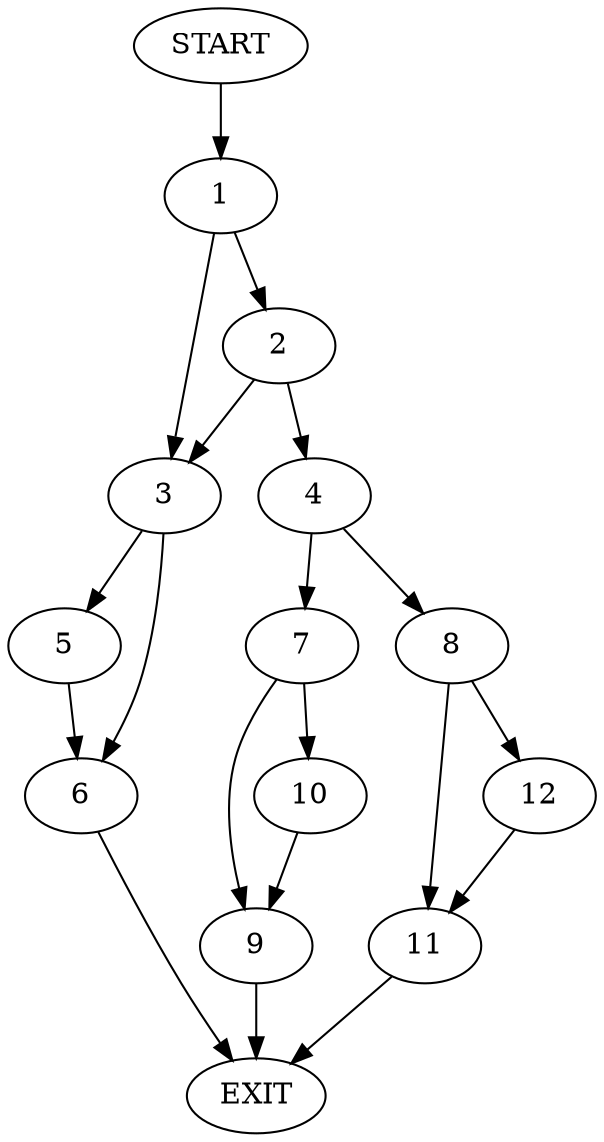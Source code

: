 digraph {
0 [label="START"]
13 [label="EXIT"]
0 -> 1
1 -> 2
1 -> 3
2 -> 3
2 -> 4
3 -> 5
3 -> 6
4 -> 7
4 -> 8
6 -> 13
5 -> 6
7 -> 9
7 -> 10
8 -> 11
8 -> 12
9 -> 13
10 -> 9
12 -> 11
11 -> 13
}

